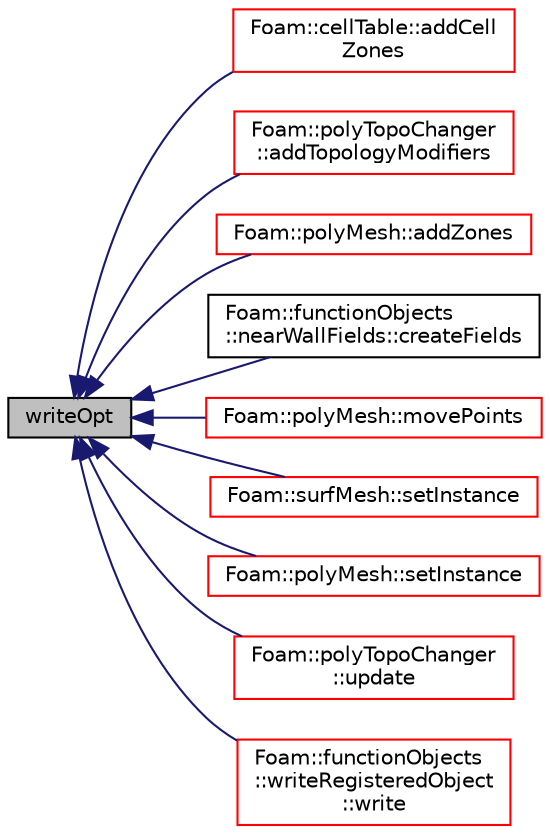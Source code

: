 digraph "writeOpt"
{
  bgcolor="transparent";
  edge [fontname="Helvetica",fontsize="10",labelfontname="Helvetica",labelfontsize="10"];
  node [fontname="Helvetica",fontsize="10",shape=record];
  rankdir="LR";
  Node1 [label="writeOpt",height=0.2,width=0.4,color="black", fillcolor="grey75", style="filled", fontcolor="black"];
  Node1 -> Node2 [dir="back",color="midnightblue",fontsize="10",style="solid",fontname="Helvetica"];
  Node2 [label="Foam::cellTable::addCell\lZones",height=0.2,width=0.4,color="red",URL="$a00235.html#a3e09b5787b5e4efb26cd459e05e4dafd",tooltip="Classify tableIds into cellZones according to the cellTable. "];
  Node1 -> Node3 [dir="back",color="midnightblue",fontsize="10",style="solid",fontname="Helvetica"];
  Node3 [label="Foam::polyTopoChanger\l::addTopologyModifiers",height=0.2,width=0.4,color="red",URL="$a01978.html#a461219d779ff9952b8288045df8e8ebf",tooltip="Add given set of topology modifiers to the topoChanger. "];
  Node1 -> Node4 [dir="back",color="midnightblue",fontsize="10",style="solid",fontname="Helvetica"];
  Node4 [label="Foam::polyMesh::addZones",height=0.2,width=0.4,color="red",URL="$a01955.html#ab8d4bd8da5c77e31b9299e50b60a16f2",tooltip="Add mesh zones. "];
  Node1 -> Node5 [dir="back",color="midnightblue",fontsize="10",style="solid",fontname="Helvetica"];
  Node5 [label="Foam::functionObjects\l::nearWallFields::createFields",height=0.2,width=0.4,color="black",URL="$a01615.html#a20355cbb8981de2b3ce25203075689b8"];
  Node1 -> Node6 [dir="back",color="midnightblue",fontsize="10",style="solid",fontname="Helvetica"];
  Node6 [label="Foam::polyMesh::movePoints",height=0.2,width=0.4,color="red",URL="$a01955.html#a3693c648bea2e99054cbbb75d4bf4e4d",tooltip="Move points, returns volumes swept by faces in motion. "];
  Node1 -> Node7 [dir="back",color="midnightblue",fontsize="10",style="solid",fontname="Helvetica"];
  Node7 [label="Foam::surfMesh::setInstance",height=0.2,width=0.4,color="red",URL="$a02580.html#add9813891a074bebd77384af1717b0bf",tooltip="Set the instance for mesh files. "];
  Node1 -> Node8 [dir="back",color="midnightblue",fontsize="10",style="solid",fontname="Helvetica"];
  Node8 [label="Foam::polyMesh::setInstance",height=0.2,width=0.4,color="red",URL="$a01955.html#add9813891a074bebd77384af1717b0bf",tooltip="Set the instance for mesh files. "];
  Node1 -> Node9 [dir="back",color="midnightblue",fontsize="10",style="solid",fontname="Helvetica"];
  Node9 [label="Foam::polyTopoChanger\l::update",height=0.2,width=0.4,color="red",URL="$a01978.html#accc228623c2483264bcb2d8f3d47b4db",tooltip="Force recalculation of locally stored data on topological change. "];
  Node1 -> Node10 [dir="back",color="midnightblue",fontsize="10",style="solid",fontname="Helvetica"];
  Node10 [label="Foam::functionObjects\l::writeRegisteredObject\l::write",height=0.2,width=0.4,color="red",URL="$a02976.html#aac759501cf6c7895a70eecbef0226ae1",tooltip="Write the writeRegisteredObject. "];
}
